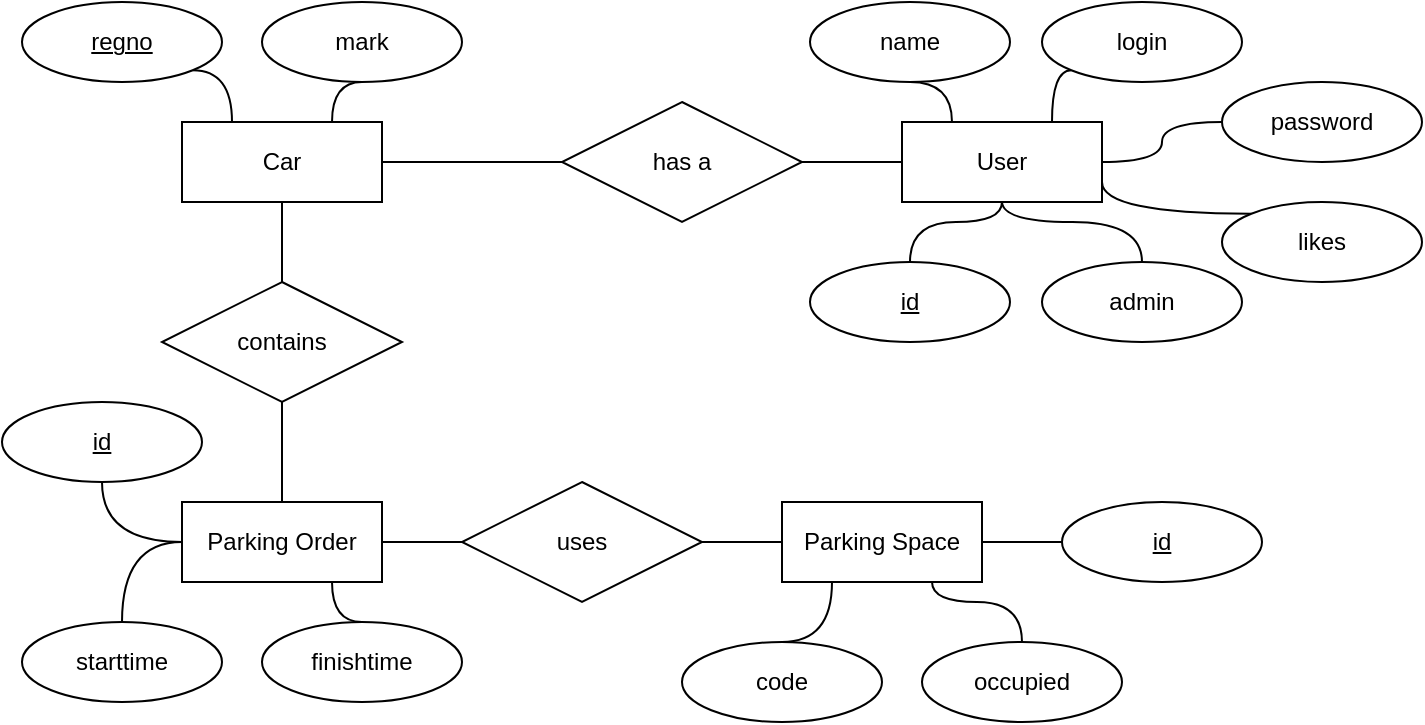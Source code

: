 <mxfile version="16.5.3" type="github"><diagram id="2ILorEkg5JcEe_hq0FcK" name="Page-1"><mxGraphModel dx="1030" dy="472" grid="1" gridSize="10" guides="1" tooltips="1" connect="1" arrows="1" fold="1" page="1" pageScale="1" pageWidth="827" pageHeight="1169" math="0" shadow="0"><root><mxCell id="0"/><mxCell id="1" parent="0"/><mxCell id="uPOvkRqljduynbCk1jyO-1" value="Car" style="whiteSpace=wrap;html=1;align=center;" vertex="1" parent="1"><mxGeometry x="100" y="90" width="100" height="40" as="geometry"/></mxCell><mxCell id="uPOvkRqljduynbCk1jyO-10" style="edgeStyle=orthogonalEdgeStyle;rounded=0;orthogonalLoop=1;jettySize=auto;html=1;exitX=1;exitY=1;exitDx=0;exitDy=0;entryX=0.25;entryY=0;entryDx=0;entryDy=0;curved=1;strokeColor=default;endArrow=none;endFill=0;" edge="1" parent="1" source="uPOvkRqljduynbCk1jyO-2" target="uPOvkRqljduynbCk1jyO-1"><mxGeometry relative="1" as="geometry"/></mxCell><mxCell id="uPOvkRqljduynbCk1jyO-2" value="&lt;u&gt;regno&lt;/u&gt;" style="ellipse;whiteSpace=wrap;html=1;align=center;" vertex="1" parent="1"><mxGeometry x="20" y="30" width="100" height="40" as="geometry"/></mxCell><mxCell id="uPOvkRqljduynbCk1jyO-11" style="edgeStyle=orthogonalEdgeStyle;curved=1;rounded=0;orthogonalLoop=1;jettySize=auto;html=1;exitX=0.5;exitY=1;exitDx=0;exitDy=0;entryX=0.75;entryY=0;entryDx=0;entryDy=0;endArrow=none;endFill=0;strokeColor=default;" edge="1" parent="1" source="uPOvkRqljduynbCk1jyO-3" target="uPOvkRqljduynbCk1jyO-1"><mxGeometry relative="1" as="geometry"/></mxCell><mxCell id="uPOvkRqljduynbCk1jyO-3" value="mark" style="ellipse;whiteSpace=wrap;html=1;align=center;" vertex="1" parent="1"><mxGeometry x="140" y="30" width="100" height="40" as="geometry"/></mxCell><mxCell id="uPOvkRqljduynbCk1jyO-28" style="edgeStyle=orthogonalEdgeStyle;curved=1;rounded=0;orthogonalLoop=1;jettySize=auto;html=1;exitX=0;exitY=0.5;exitDx=0;exitDy=0;entryX=1;entryY=0.5;entryDx=0;entryDy=0;endArrow=none;endFill=0;strokeColor=default;" edge="1" parent="1" source="uPOvkRqljduynbCk1jyO-4" target="uPOvkRqljduynbCk1jyO-27"><mxGeometry relative="1" as="geometry"/></mxCell><mxCell id="uPOvkRqljduynbCk1jyO-4" value="User" style="whiteSpace=wrap;html=1;align=center;" vertex="1" parent="1"><mxGeometry x="460" y="90" width="100" height="40" as="geometry"/></mxCell><mxCell id="uPOvkRqljduynbCk1jyO-12" style="edgeStyle=orthogonalEdgeStyle;curved=1;rounded=0;orthogonalLoop=1;jettySize=auto;html=1;exitX=0.5;exitY=1;exitDx=0;exitDy=0;entryX=0.25;entryY=0;entryDx=0;entryDy=0;endArrow=none;endFill=0;strokeColor=default;" edge="1" parent="1" source="uPOvkRqljduynbCk1jyO-5" target="uPOvkRqljduynbCk1jyO-4"><mxGeometry relative="1" as="geometry"/></mxCell><mxCell id="uPOvkRqljduynbCk1jyO-5" value="name" style="ellipse;whiteSpace=wrap;html=1;align=center;" vertex="1" parent="1"><mxGeometry x="414" y="30" width="100" height="40" as="geometry"/></mxCell><mxCell id="uPOvkRqljduynbCk1jyO-13" style="edgeStyle=orthogonalEdgeStyle;curved=1;rounded=0;orthogonalLoop=1;jettySize=auto;html=1;exitX=0;exitY=1;exitDx=0;exitDy=0;entryX=0.75;entryY=0;entryDx=0;entryDy=0;endArrow=none;endFill=0;strokeColor=default;" edge="1" parent="1" source="uPOvkRqljduynbCk1jyO-6" target="uPOvkRqljduynbCk1jyO-4"><mxGeometry relative="1" as="geometry"/></mxCell><mxCell id="uPOvkRqljduynbCk1jyO-6" value="login" style="ellipse;whiteSpace=wrap;html=1;align=center;" vertex="1" parent="1"><mxGeometry x="530" y="30" width="100" height="40" as="geometry"/></mxCell><mxCell id="uPOvkRqljduynbCk1jyO-14" style="edgeStyle=orthogonalEdgeStyle;curved=1;rounded=0;orthogonalLoop=1;jettySize=auto;html=1;exitX=0;exitY=0.5;exitDx=0;exitDy=0;entryX=1;entryY=0.5;entryDx=0;entryDy=0;endArrow=none;endFill=0;strokeColor=default;" edge="1" parent="1" source="uPOvkRqljduynbCk1jyO-7" target="uPOvkRqljduynbCk1jyO-4"><mxGeometry relative="1" as="geometry"/></mxCell><mxCell id="uPOvkRqljduynbCk1jyO-7" value="password" style="ellipse;whiteSpace=wrap;html=1;align=center;" vertex="1" parent="1"><mxGeometry x="620" y="70" width="100" height="40" as="geometry"/></mxCell><mxCell id="uPOvkRqljduynbCk1jyO-15" style="edgeStyle=orthogonalEdgeStyle;curved=1;rounded=0;orthogonalLoop=1;jettySize=auto;html=1;exitX=0;exitY=0;exitDx=0;exitDy=0;endArrow=none;endFill=0;strokeColor=default;entryX=1;entryY=0.75;entryDx=0;entryDy=0;" edge="1" parent="1" source="uPOvkRqljduynbCk1jyO-8" target="uPOvkRqljduynbCk1jyO-4"><mxGeometry relative="1" as="geometry"><mxPoint x="560" y="120" as="targetPoint"/><Array as="points"><mxPoint x="560" y="136"/><mxPoint x="560" y="120"/></Array></mxGeometry></mxCell><mxCell id="uPOvkRqljduynbCk1jyO-8" value="likes" style="ellipse;whiteSpace=wrap;html=1;align=center;" vertex="1" parent="1"><mxGeometry x="620" y="130" width="100" height="40" as="geometry"/></mxCell><mxCell id="uPOvkRqljduynbCk1jyO-16" style="edgeStyle=orthogonalEdgeStyle;curved=1;rounded=0;orthogonalLoop=1;jettySize=auto;html=1;exitX=0.5;exitY=0;exitDx=0;exitDy=0;endArrow=none;endFill=0;strokeColor=default;" edge="1" parent="1" source="uPOvkRqljduynbCk1jyO-9"><mxGeometry relative="1" as="geometry"><mxPoint x="510" y="130" as="targetPoint"/></mxGeometry></mxCell><mxCell id="uPOvkRqljduynbCk1jyO-9" value="admin" style="ellipse;whiteSpace=wrap;html=1;align=center;" vertex="1" parent="1"><mxGeometry x="530" y="160" width="100" height="40" as="geometry"/></mxCell><mxCell id="uPOvkRqljduynbCk1jyO-31" style="edgeStyle=orthogonalEdgeStyle;curved=1;rounded=0;orthogonalLoop=1;jettySize=auto;html=1;exitX=0.5;exitY=0;exitDx=0;exitDy=0;entryX=0.5;entryY=1;entryDx=0;entryDy=0;endArrow=none;endFill=0;strokeColor=default;" edge="1" parent="1" source="uPOvkRqljduynbCk1jyO-17" target="uPOvkRqljduynbCk1jyO-30"><mxGeometry relative="1" as="geometry"/></mxCell><mxCell id="uPOvkRqljduynbCk1jyO-34" style="edgeStyle=orthogonalEdgeStyle;curved=1;rounded=0;orthogonalLoop=1;jettySize=auto;html=1;exitX=1;exitY=0.5;exitDx=0;exitDy=0;entryX=0;entryY=0.5;entryDx=0;entryDy=0;endArrow=none;endFill=0;strokeColor=default;" edge="1" parent="1" source="uPOvkRqljduynbCk1jyO-17" target="uPOvkRqljduynbCk1jyO-33"><mxGeometry relative="1" as="geometry"/></mxCell><mxCell id="uPOvkRqljduynbCk1jyO-17" value="Parking Order" style="whiteSpace=wrap;html=1;align=center;" vertex="1" parent="1"><mxGeometry x="100" y="280" width="100" height="40" as="geometry"/></mxCell><mxCell id="uPOvkRqljduynbCk1jyO-20" style="edgeStyle=orthogonalEdgeStyle;curved=1;rounded=0;orthogonalLoop=1;jettySize=auto;html=1;exitX=0.5;exitY=0;exitDx=0;exitDy=0;entryX=0;entryY=0.5;entryDx=0;entryDy=0;endArrow=none;endFill=0;strokeColor=default;" edge="1" parent="1" source="uPOvkRqljduynbCk1jyO-18" target="uPOvkRqljduynbCk1jyO-17"><mxGeometry relative="1" as="geometry"/></mxCell><mxCell id="uPOvkRqljduynbCk1jyO-18" value="starttime" style="ellipse;whiteSpace=wrap;html=1;align=center;" vertex="1" parent="1"><mxGeometry x="20" y="340" width="100" height="40" as="geometry"/></mxCell><mxCell id="uPOvkRqljduynbCk1jyO-21" style="edgeStyle=orthogonalEdgeStyle;curved=1;rounded=0;orthogonalLoop=1;jettySize=auto;html=1;exitX=0.5;exitY=0;exitDx=0;exitDy=0;entryX=0.75;entryY=1;entryDx=0;entryDy=0;endArrow=none;endFill=0;strokeColor=default;" edge="1" parent="1" source="uPOvkRqljduynbCk1jyO-19" target="uPOvkRqljduynbCk1jyO-17"><mxGeometry relative="1" as="geometry"/></mxCell><mxCell id="uPOvkRqljduynbCk1jyO-19" value="finishtime" style="ellipse;whiteSpace=wrap;html=1;align=center;" vertex="1" parent="1"><mxGeometry x="140" y="340" width="100" height="40" as="geometry"/></mxCell><mxCell id="uPOvkRqljduynbCk1jyO-41" style="edgeStyle=orthogonalEdgeStyle;curved=1;rounded=0;orthogonalLoop=1;jettySize=auto;html=1;exitX=1;exitY=0.5;exitDx=0;exitDy=0;entryX=0;entryY=0.5;entryDx=0;entryDy=0;endArrow=none;endFill=0;strokeColor=default;" edge="1" parent="1" source="uPOvkRqljduynbCk1jyO-22" target="uPOvkRqljduynbCk1jyO-40"><mxGeometry relative="1" as="geometry"/></mxCell><mxCell id="uPOvkRqljduynbCk1jyO-22" value="Parking Space" style="whiteSpace=wrap;html=1;align=center;" vertex="1" parent="1"><mxGeometry x="400" y="280" width="100" height="40" as="geometry"/></mxCell><mxCell id="uPOvkRqljduynbCk1jyO-25" style="edgeStyle=orthogonalEdgeStyle;curved=1;rounded=0;orthogonalLoop=1;jettySize=auto;html=1;exitX=0.5;exitY=0;exitDx=0;exitDy=0;entryX=0.25;entryY=1;entryDx=0;entryDy=0;endArrow=none;endFill=0;strokeColor=default;" edge="1" parent="1" source="uPOvkRqljduynbCk1jyO-23" target="uPOvkRqljduynbCk1jyO-22"><mxGeometry relative="1" as="geometry"/></mxCell><mxCell id="uPOvkRqljduynbCk1jyO-23" value="code" style="ellipse;whiteSpace=wrap;html=1;align=center;" vertex="1" parent="1"><mxGeometry x="350" y="350" width="100" height="40" as="geometry"/></mxCell><mxCell id="uPOvkRqljduynbCk1jyO-26" style="edgeStyle=orthogonalEdgeStyle;curved=1;rounded=0;orthogonalLoop=1;jettySize=auto;html=1;exitX=0.5;exitY=0;exitDx=0;exitDy=0;entryX=0.75;entryY=1;entryDx=0;entryDy=0;endArrow=none;endFill=0;strokeColor=default;" edge="1" parent="1" source="uPOvkRqljduynbCk1jyO-24" target="uPOvkRqljduynbCk1jyO-22"><mxGeometry relative="1" as="geometry"/></mxCell><mxCell id="uPOvkRqljduynbCk1jyO-24" value="occupied" style="ellipse;whiteSpace=wrap;html=1;align=center;" vertex="1" parent="1"><mxGeometry x="470" y="350" width="100" height="40" as="geometry"/></mxCell><mxCell id="uPOvkRqljduynbCk1jyO-29" style="edgeStyle=orthogonalEdgeStyle;curved=1;rounded=0;orthogonalLoop=1;jettySize=auto;html=1;exitX=0;exitY=0.5;exitDx=0;exitDy=0;entryX=1;entryY=0.5;entryDx=0;entryDy=0;endArrow=none;endFill=0;strokeColor=default;" edge="1" parent="1" source="uPOvkRqljduynbCk1jyO-27" target="uPOvkRqljduynbCk1jyO-1"><mxGeometry relative="1" as="geometry"/></mxCell><mxCell id="uPOvkRqljduynbCk1jyO-27" value="has a" style="shape=rhombus;perimeter=rhombusPerimeter;whiteSpace=wrap;html=1;align=center;" vertex="1" parent="1"><mxGeometry x="290" y="80" width="120" height="60" as="geometry"/></mxCell><mxCell id="uPOvkRqljduynbCk1jyO-32" style="edgeStyle=orthogonalEdgeStyle;curved=1;rounded=0;orthogonalLoop=1;jettySize=auto;html=1;exitX=0.5;exitY=0;exitDx=0;exitDy=0;entryX=0.5;entryY=1;entryDx=0;entryDy=0;endArrow=none;endFill=0;strokeColor=default;" edge="1" parent="1" source="uPOvkRqljduynbCk1jyO-30" target="uPOvkRqljduynbCk1jyO-1"><mxGeometry relative="1" as="geometry"/></mxCell><mxCell id="uPOvkRqljduynbCk1jyO-30" value="contains" style="shape=rhombus;perimeter=rhombusPerimeter;whiteSpace=wrap;html=1;align=center;" vertex="1" parent="1"><mxGeometry x="90" y="170" width="120" height="60" as="geometry"/></mxCell><mxCell id="uPOvkRqljduynbCk1jyO-35" style="edgeStyle=orthogonalEdgeStyle;curved=1;rounded=0;orthogonalLoop=1;jettySize=auto;html=1;exitX=1;exitY=0.5;exitDx=0;exitDy=0;entryX=0;entryY=0.5;entryDx=0;entryDy=0;endArrow=none;endFill=0;strokeColor=default;" edge="1" parent="1" source="uPOvkRqljduynbCk1jyO-33" target="uPOvkRqljduynbCk1jyO-22"><mxGeometry relative="1" as="geometry"/></mxCell><mxCell id="uPOvkRqljduynbCk1jyO-33" value="uses" style="shape=rhombus;perimeter=rhombusPerimeter;whiteSpace=wrap;html=1;align=center;" vertex="1" parent="1"><mxGeometry x="240" y="270" width="120" height="60" as="geometry"/></mxCell><mxCell id="uPOvkRqljduynbCk1jyO-37" style="edgeStyle=orthogonalEdgeStyle;curved=1;rounded=0;orthogonalLoop=1;jettySize=auto;html=1;exitX=0.5;exitY=0;exitDx=0;exitDy=0;entryX=0.5;entryY=1;entryDx=0;entryDy=0;endArrow=none;endFill=0;strokeColor=default;" edge="1" parent="1" source="uPOvkRqljduynbCk1jyO-36" target="uPOvkRqljduynbCk1jyO-4"><mxGeometry relative="1" as="geometry"/></mxCell><mxCell id="uPOvkRqljduynbCk1jyO-36" value="&lt;u&gt;id&lt;/u&gt;" style="ellipse;whiteSpace=wrap;html=1;align=center;" vertex="1" parent="1"><mxGeometry x="414" y="160" width="100" height="40" as="geometry"/></mxCell><mxCell id="uPOvkRqljduynbCk1jyO-39" style="edgeStyle=orthogonalEdgeStyle;curved=1;rounded=0;orthogonalLoop=1;jettySize=auto;html=1;exitX=0.5;exitY=1;exitDx=0;exitDy=0;endArrow=none;endFill=0;strokeColor=default;entryX=0;entryY=0.5;entryDx=0;entryDy=0;" edge="1" parent="1" source="uPOvkRqljduynbCk1jyO-38" target="uPOvkRqljduynbCk1jyO-17"><mxGeometry relative="1" as="geometry"><mxPoint x="95" y="300" as="targetPoint"/></mxGeometry></mxCell><mxCell id="uPOvkRqljduynbCk1jyO-38" value="&lt;u&gt;id&lt;/u&gt;" style="ellipse;whiteSpace=wrap;html=1;align=center;" vertex="1" parent="1"><mxGeometry x="10" y="230" width="100" height="40" as="geometry"/></mxCell><mxCell id="uPOvkRqljduynbCk1jyO-40" value="&lt;u&gt;id&lt;/u&gt;" style="ellipse;whiteSpace=wrap;html=1;align=center;" vertex="1" parent="1"><mxGeometry x="540" y="280" width="100" height="40" as="geometry"/></mxCell></root></mxGraphModel></diagram></mxfile>